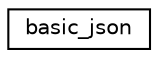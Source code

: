 digraph "Graphical Class Hierarchy"
{
 // LATEX_PDF_SIZE
  edge [fontname="Helvetica",fontsize="10",labelfontname="Helvetica",labelfontsize="10"];
  node [fontname="Helvetica",fontsize="10",shape=record];
  rankdir="LR";
  Node0 [label="basic_json",height=0.2,width=0.4,color="black", fillcolor="white", style="filled",URL="$classbasic__json.html",tooltip="a class to store JSON values"];
}
